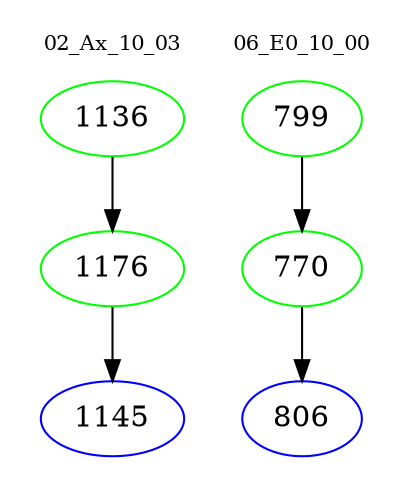 digraph{
subgraph cluster_0 {
color = white
label = "02_Ax_10_03";
fontsize=10;
T0_1136 [label="1136", color="green"]
T0_1136 -> T0_1176 [color="black"]
T0_1176 [label="1176", color="green"]
T0_1176 -> T0_1145 [color="black"]
T0_1145 [label="1145", color="blue"]
}
subgraph cluster_1 {
color = white
label = "06_E0_10_00";
fontsize=10;
T1_799 [label="799", color="green"]
T1_799 -> T1_770 [color="black"]
T1_770 [label="770", color="green"]
T1_770 -> T1_806 [color="black"]
T1_806 [label="806", color="blue"]
}
}
